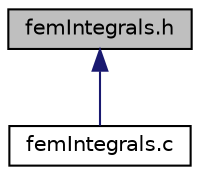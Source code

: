 digraph "femIntegrals.h"
{
 // LATEX_PDF_SIZE
  edge [fontname="Helvetica",fontsize="10",labelfontname="Helvetica",labelfontsize="10"];
  node [fontname="Helvetica",fontsize="10",shape=record];
  Node1 [label="femIntegrals.h",height=0.2,width=0.4,color="black", fillcolor="grey75", style="filled", fontcolor="black",tooltip="A library of functions for computing the discrete finite element formulations."];
  Node1 -> Node2 [dir="back",color="midnightblue",fontsize="10",style="solid",fontname="Helvetica"];
  Node2 [label="femIntegrals.c",height=0.2,width=0.4,color="black", fillcolor="white", style="filled",URL="$d5/d2d/femIntegrals_8c.html",tooltip=" "];
}
